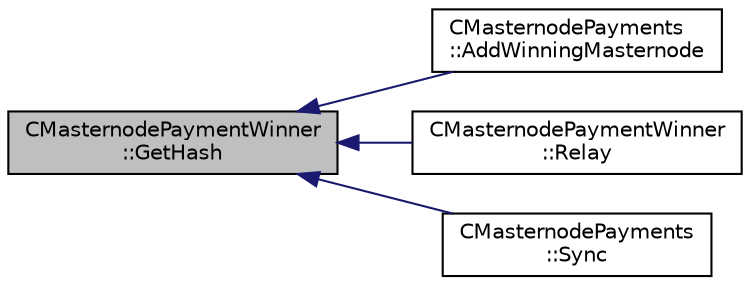 digraph "CMasternodePaymentWinner::GetHash"
{
  edge [fontname="Helvetica",fontsize="10",labelfontname="Helvetica",labelfontsize="10"];
  node [fontname="Helvetica",fontsize="10",shape=record];
  rankdir="LR";
  Node7 [label="CMasternodePaymentWinner\l::GetHash",height=0.2,width=0.4,color="black", fillcolor="grey75", style="filled", fontcolor="black"];
  Node7 -> Node8 [dir="back",color="midnightblue",fontsize="10",style="solid",fontname="Helvetica"];
  Node8 [label="CMasternodePayments\l::AddWinningMasternode",height=0.2,width=0.4,color="black", fillcolor="white", style="filled",URL="$class_c_masternode_payments.html#a0812cd761893ca4fc5b1131fc535115c"];
  Node7 -> Node9 [dir="back",color="midnightblue",fontsize="10",style="solid",fontname="Helvetica"];
  Node9 [label="CMasternodePaymentWinner\l::Relay",height=0.2,width=0.4,color="black", fillcolor="white", style="filled",URL="$class_c_masternode_payment_winner.html#af35c61d7bafc3f7bada5974948d76004"];
  Node7 -> Node10 [dir="back",color="midnightblue",fontsize="10",style="solid",fontname="Helvetica"];
  Node10 [label="CMasternodePayments\l::Sync",height=0.2,width=0.4,color="black", fillcolor="white", style="filled",URL="$class_c_masternode_payments.html#a7363554e7f7a23a718e2b50980c7516f"];
}
